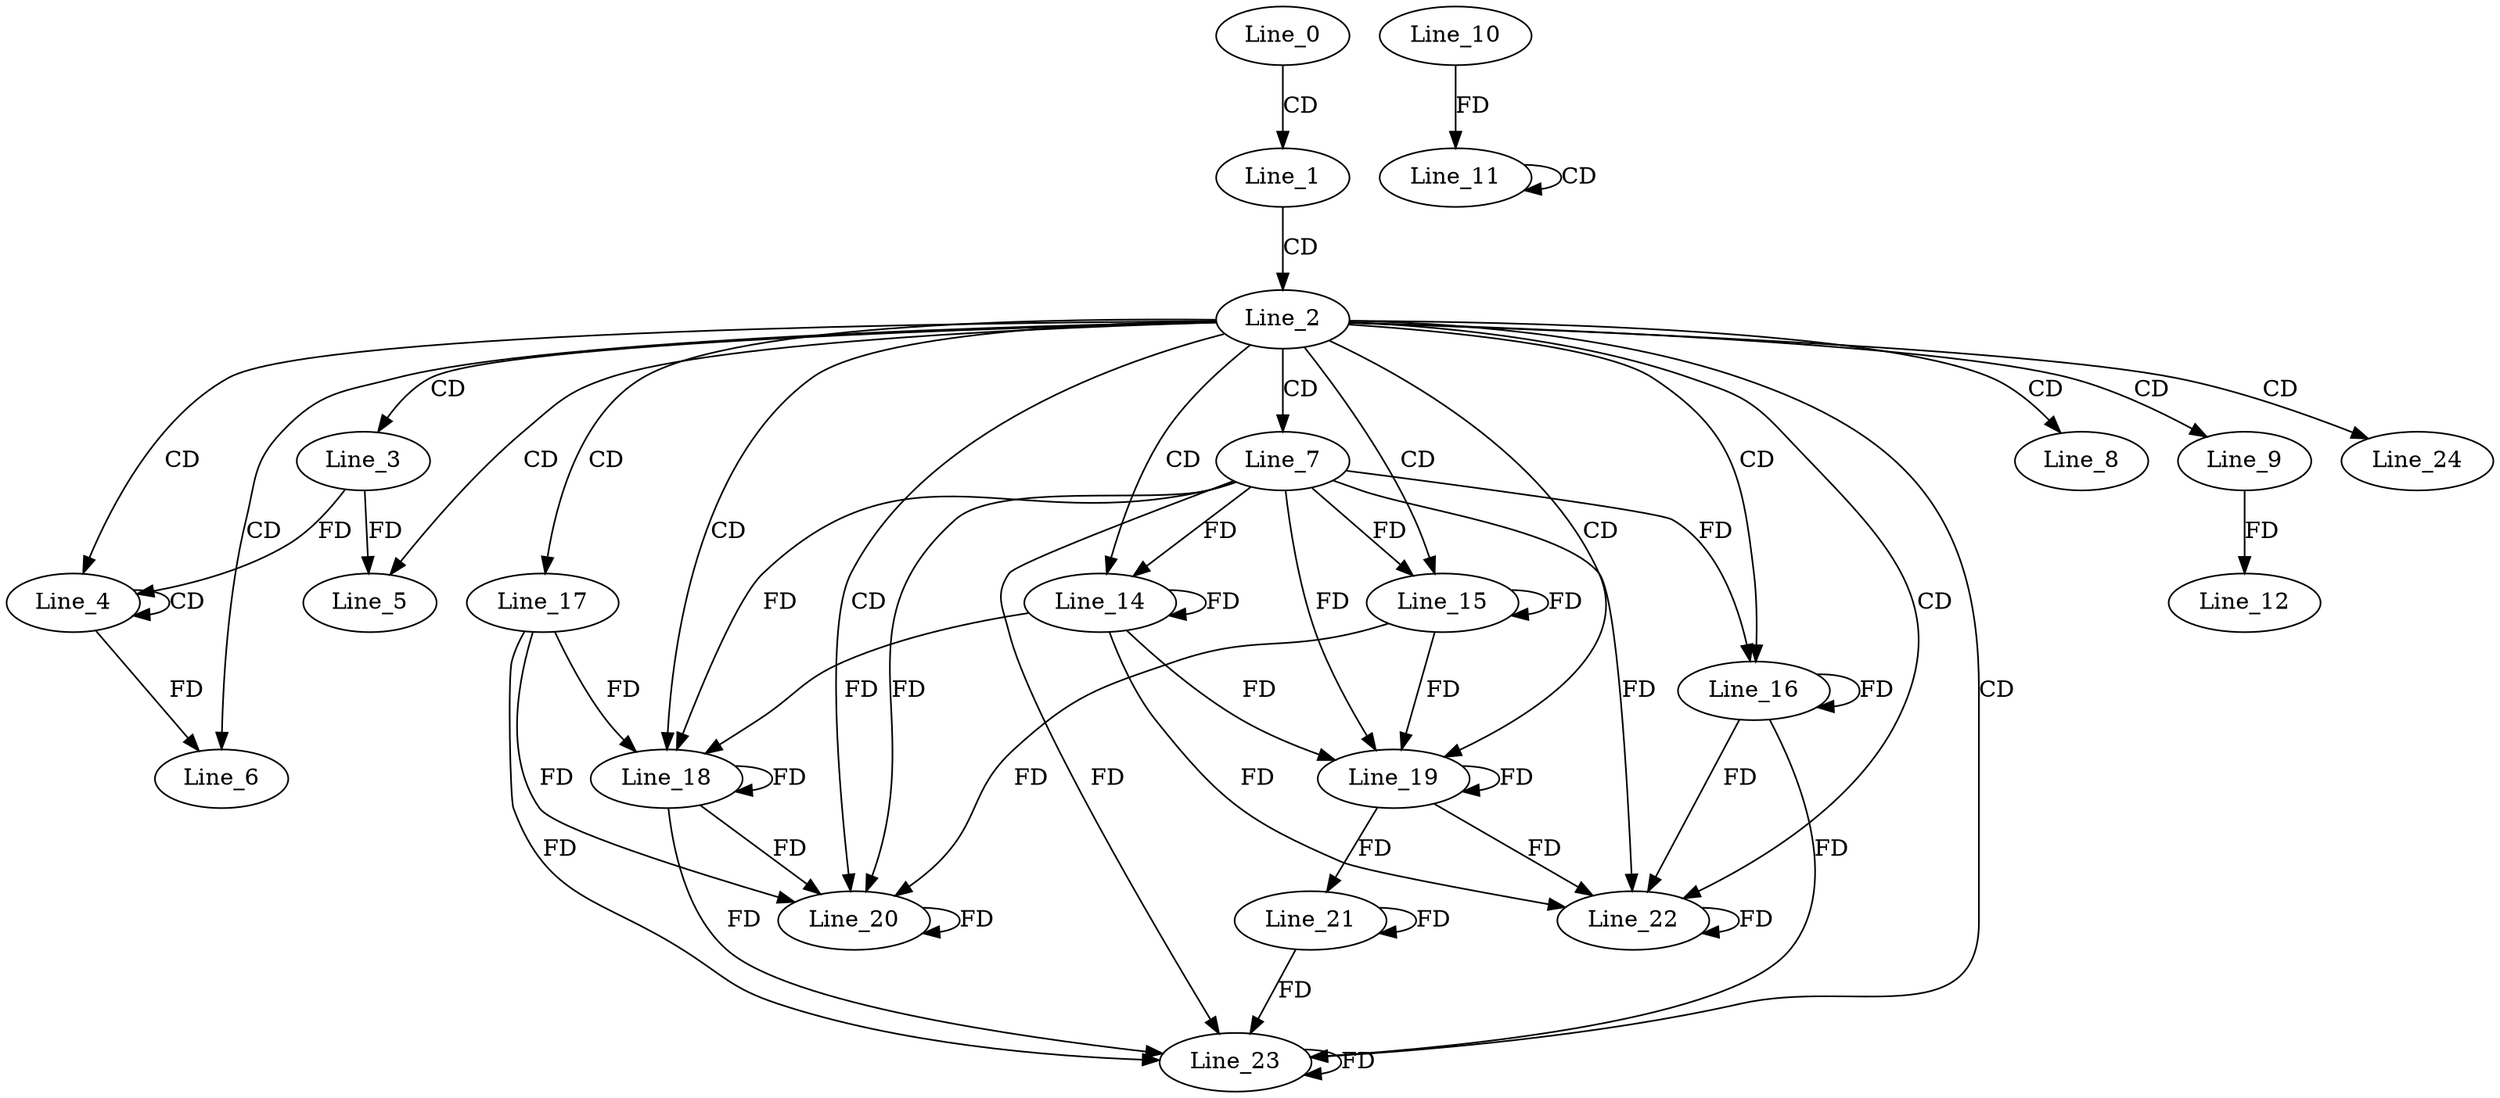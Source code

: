 digraph G {
  Line_0;
  Line_1;
  Line_2;
  Line_3;
  Line_4;
  Line_4;
  Line_5;
  Line_6;
  Line_6;
  Line_7;
  Line_8;
  Line_9;
  Line_11;
  Line_11;
  Line_10;
  Line_12;
  Line_14;
  Line_15;
  Line_16;
  Line_17;
  Line_18;
  Line_19;
  Line_20;
  Line_21;
  Line_22;
  Line_23;
  Line_24;
  Line_0 -> Line_1 [ label="CD" ];
  Line_1 -> Line_2 [ label="CD" ];
  Line_2 -> Line_3 [ label="CD" ];
  Line_2 -> Line_4 [ label="CD" ];
  Line_4 -> Line_4 [ label="CD" ];
  Line_3 -> Line_4 [ label="FD" ];
  Line_2 -> Line_5 [ label="CD" ];
  Line_3 -> Line_5 [ label="FD" ];
  Line_2 -> Line_6 [ label="CD" ];
  Line_4 -> Line_6 [ label="FD" ];
  Line_2 -> Line_7 [ label="CD" ];
  Line_2 -> Line_8 [ label="CD" ];
  Line_2 -> Line_9 [ label="CD" ];
  Line_11 -> Line_11 [ label="CD" ];
  Line_10 -> Line_11 [ label="FD" ];
  Line_9 -> Line_12 [ label="FD" ];
  Line_2 -> Line_14 [ label="CD" ];
  Line_7 -> Line_14 [ label="FD" ];
  Line_14 -> Line_14 [ label="FD" ];
  Line_2 -> Line_15 [ label="CD" ];
  Line_7 -> Line_15 [ label="FD" ];
  Line_15 -> Line_15 [ label="FD" ];
  Line_2 -> Line_16 [ label="CD" ];
  Line_7 -> Line_16 [ label="FD" ];
  Line_16 -> Line_16 [ label="FD" ];
  Line_2 -> Line_17 [ label="CD" ];
  Line_2 -> Line_18 [ label="CD" ];
  Line_17 -> Line_18 [ label="FD" ];
  Line_18 -> Line_18 [ label="FD" ];
  Line_7 -> Line_18 [ label="FD" ];
  Line_14 -> Line_18 [ label="FD" ];
  Line_2 -> Line_19 [ label="CD" ];
  Line_7 -> Line_19 [ label="FD" ];
  Line_14 -> Line_19 [ label="FD" ];
  Line_19 -> Line_19 [ label="FD" ];
  Line_15 -> Line_19 [ label="FD" ];
  Line_2 -> Line_20 [ label="CD" ];
  Line_7 -> Line_20 [ label="FD" ];
  Line_15 -> Line_20 [ label="FD" ];
  Line_20 -> Line_20 [ label="FD" ];
  Line_17 -> Line_20 [ label="FD" ];
  Line_18 -> Line_20 [ label="FD" ];
  Line_21 -> Line_21 [ label="FD" ];
  Line_19 -> Line_21 [ label="FD" ];
  Line_2 -> Line_22 [ label="CD" ];
  Line_7 -> Line_22 [ label="FD" ];
  Line_14 -> Line_22 [ label="FD" ];
  Line_19 -> Line_22 [ label="FD" ];
  Line_22 -> Line_22 [ label="FD" ];
  Line_16 -> Line_22 [ label="FD" ];
  Line_2 -> Line_23 [ label="CD" ];
  Line_7 -> Line_23 [ label="FD" ];
  Line_16 -> Line_23 [ label="FD" ];
  Line_23 -> Line_23 [ label="FD" ];
  Line_17 -> Line_23 [ label="FD" ];
  Line_18 -> Line_23 [ label="FD" ];
  Line_21 -> Line_23 [ label="FD" ];
  Line_2 -> Line_24 [ label="CD" ];
}
